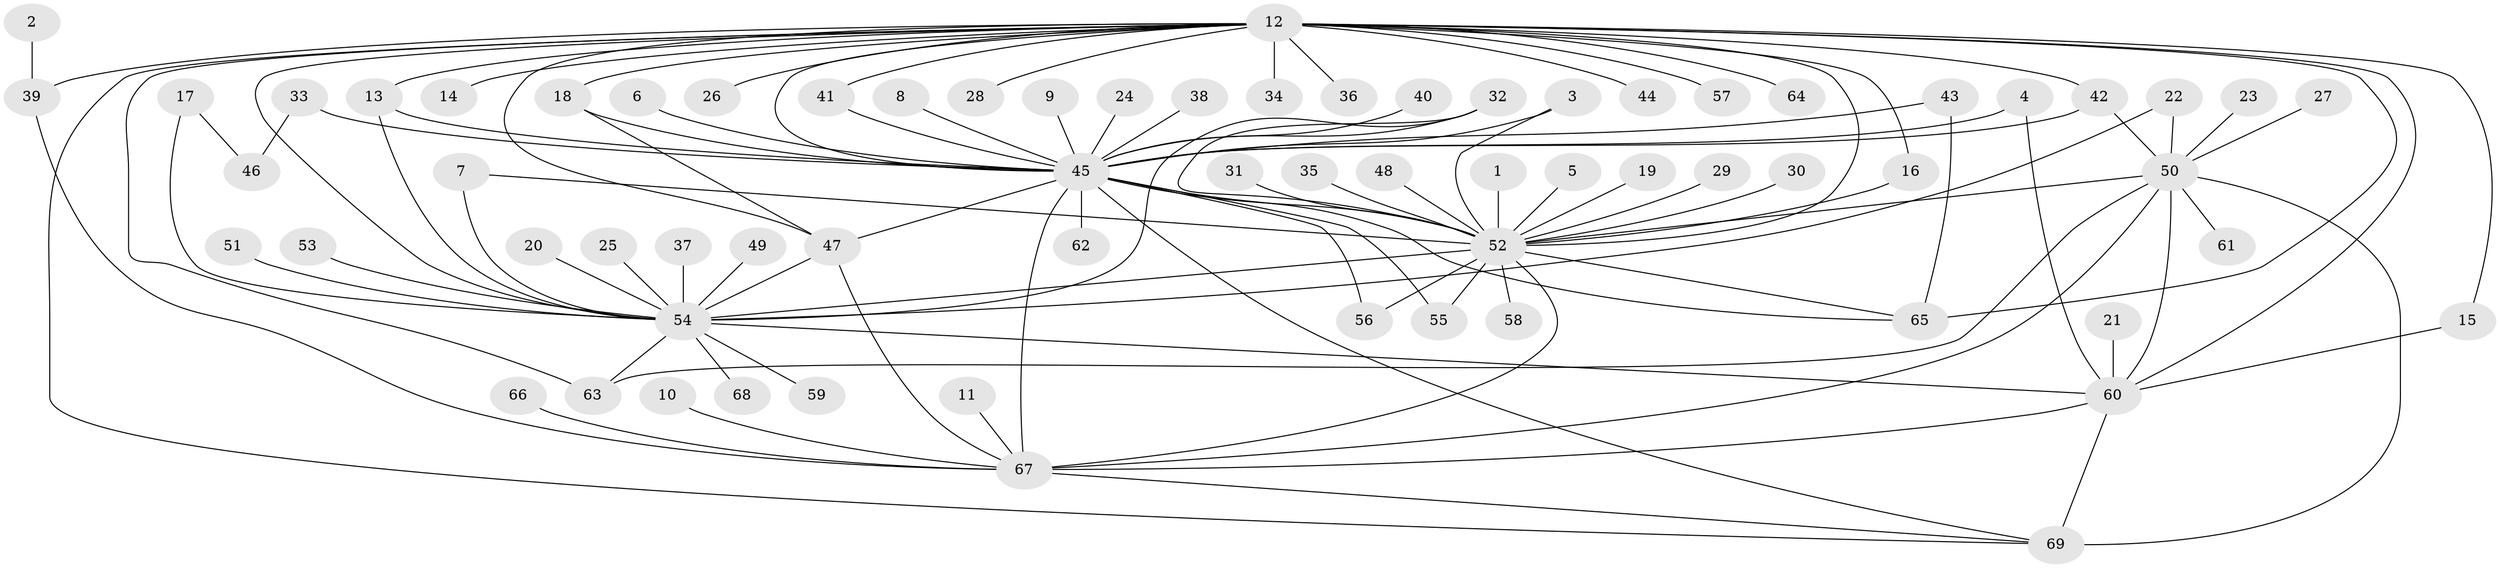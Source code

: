 // original degree distribution, {19: 0.007246376811594203, 11: 0.007246376811594203, 17: 0.007246376811594203, 27: 0.007246376811594203, 4: 0.036231884057971016, 3: 0.10869565217391304, 1: 0.4927536231884058, 7: 0.014492753623188406, 6: 0.028985507246376812, 10: 0.021739130434782608, 2: 0.21739130434782608, 12: 0.007246376811594203, 14: 0.007246376811594203, 5: 0.036231884057971016}
// Generated by graph-tools (version 1.1) at 2025/26/03/09/25 03:26:06]
// undirected, 69 vertices, 106 edges
graph export_dot {
graph [start="1"]
  node [color=gray90,style=filled];
  1;
  2;
  3;
  4;
  5;
  6;
  7;
  8;
  9;
  10;
  11;
  12;
  13;
  14;
  15;
  16;
  17;
  18;
  19;
  20;
  21;
  22;
  23;
  24;
  25;
  26;
  27;
  28;
  29;
  30;
  31;
  32;
  33;
  34;
  35;
  36;
  37;
  38;
  39;
  40;
  41;
  42;
  43;
  44;
  45;
  46;
  47;
  48;
  49;
  50;
  51;
  52;
  53;
  54;
  55;
  56;
  57;
  58;
  59;
  60;
  61;
  62;
  63;
  64;
  65;
  66;
  67;
  68;
  69;
  1 -- 52 [weight=1.0];
  2 -- 39 [weight=1.0];
  3 -- 45 [weight=1.0];
  3 -- 52 [weight=1.0];
  4 -- 45 [weight=1.0];
  4 -- 60 [weight=1.0];
  5 -- 52 [weight=1.0];
  6 -- 45 [weight=1.0];
  7 -- 52 [weight=1.0];
  7 -- 54 [weight=1.0];
  8 -- 45 [weight=1.0];
  9 -- 45 [weight=1.0];
  10 -- 67 [weight=1.0];
  11 -- 67 [weight=1.0];
  12 -- 13 [weight=1.0];
  12 -- 14 [weight=1.0];
  12 -- 15 [weight=1.0];
  12 -- 16 [weight=1.0];
  12 -- 18 [weight=1.0];
  12 -- 26 [weight=1.0];
  12 -- 28 [weight=1.0];
  12 -- 34 [weight=1.0];
  12 -- 36 [weight=1.0];
  12 -- 39 [weight=2.0];
  12 -- 41 [weight=1.0];
  12 -- 42 [weight=1.0];
  12 -- 44 [weight=2.0];
  12 -- 45 [weight=2.0];
  12 -- 47 [weight=1.0];
  12 -- 52 [weight=4.0];
  12 -- 54 [weight=1.0];
  12 -- 57 [weight=1.0];
  12 -- 60 [weight=1.0];
  12 -- 63 [weight=2.0];
  12 -- 64 [weight=1.0];
  12 -- 65 [weight=2.0];
  12 -- 69 [weight=1.0];
  13 -- 45 [weight=1.0];
  13 -- 54 [weight=1.0];
  15 -- 60 [weight=1.0];
  16 -- 52 [weight=1.0];
  17 -- 46 [weight=1.0];
  17 -- 54 [weight=1.0];
  18 -- 45 [weight=1.0];
  18 -- 47 [weight=1.0];
  19 -- 52 [weight=1.0];
  20 -- 54 [weight=1.0];
  21 -- 60 [weight=1.0];
  22 -- 50 [weight=1.0];
  22 -- 54 [weight=1.0];
  23 -- 50 [weight=1.0];
  24 -- 45 [weight=1.0];
  25 -- 54 [weight=1.0];
  27 -- 50 [weight=1.0];
  29 -- 52 [weight=1.0];
  30 -- 52 [weight=1.0];
  31 -- 52 [weight=1.0];
  32 -- 45 [weight=1.0];
  32 -- 52 [weight=1.0];
  32 -- 54 [weight=1.0];
  33 -- 45 [weight=1.0];
  33 -- 46 [weight=1.0];
  35 -- 52 [weight=1.0];
  37 -- 54 [weight=1.0];
  38 -- 45 [weight=1.0];
  39 -- 67 [weight=1.0];
  40 -- 45 [weight=1.0];
  41 -- 45 [weight=1.0];
  42 -- 45 [weight=1.0];
  42 -- 50 [weight=1.0];
  43 -- 45 [weight=1.0];
  43 -- 65 [weight=1.0];
  45 -- 47 [weight=1.0];
  45 -- 52 [weight=3.0];
  45 -- 55 [weight=1.0];
  45 -- 56 [weight=1.0];
  45 -- 62 [weight=1.0];
  45 -- 65 [weight=1.0];
  45 -- 67 [weight=2.0];
  45 -- 69 [weight=1.0];
  47 -- 54 [weight=1.0];
  47 -- 67 [weight=1.0];
  48 -- 52 [weight=1.0];
  49 -- 54 [weight=1.0];
  50 -- 52 [weight=1.0];
  50 -- 60 [weight=2.0];
  50 -- 61 [weight=1.0];
  50 -- 63 [weight=1.0];
  50 -- 67 [weight=2.0];
  50 -- 69 [weight=1.0];
  51 -- 54 [weight=1.0];
  52 -- 54 [weight=2.0];
  52 -- 55 [weight=1.0];
  52 -- 56 [weight=1.0];
  52 -- 58 [weight=1.0];
  52 -- 65 [weight=1.0];
  52 -- 67 [weight=1.0];
  53 -- 54 [weight=1.0];
  54 -- 59 [weight=1.0];
  54 -- 60 [weight=1.0];
  54 -- 63 [weight=1.0];
  54 -- 68 [weight=1.0];
  60 -- 67 [weight=1.0];
  60 -- 69 [weight=1.0];
  66 -- 67 [weight=1.0];
  67 -- 69 [weight=1.0];
}

